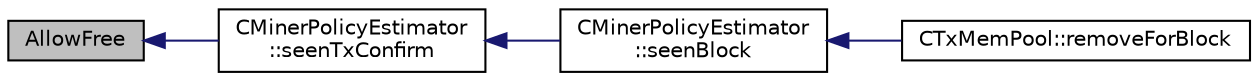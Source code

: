 digraph "AllowFree"
{
  edge [fontname="Helvetica",fontsize="10",labelfontname="Helvetica",labelfontsize="10"];
  node [fontname="Helvetica",fontsize="10",shape=record];
  rankdir="LR";
  Node2 [label="AllowFree",height=0.2,width=0.4,color="black", fillcolor="grey75", style="filled", fontcolor="black"];
  Node2 -> Node3 [dir="back",color="midnightblue",fontsize="10",style="solid",fontname="Helvetica"];
  Node3 [label="CMinerPolicyEstimator\l::seenTxConfirm",height=0.2,width=0.4,color="black", fillcolor="white", style="filled",URL="$class_c_miner_policy_estimator.html#abfa7a5c0c62621c64951fba632e46ed1",tooltip="nBlocksAgo is 0 based, i.e. "];
  Node3 -> Node4 [dir="back",color="midnightblue",fontsize="10",style="solid",fontname="Helvetica"];
  Node4 [label="CMinerPolicyEstimator\l::seenBlock",height=0.2,width=0.4,color="black", fillcolor="white", style="filled",URL="$class_c_miner_policy_estimator.html#a2b30e1eaa7eec2744c576fba5bd1a168"];
  Node4 -> Node5 [dir="back",color="midnightblue",fontsize="10",style="solid",fontname="Helvetica"];
  Node5 [label="CTxMemPool::removeForBlock",height=0.2,width=0.4,color="black", fillcolor="white", style="filled",URL="$class_c_tx_mem_pool.html#ac97207311007676bd7ef056a625e0e0a",tooltip="Called when a block is connected. "];
}
